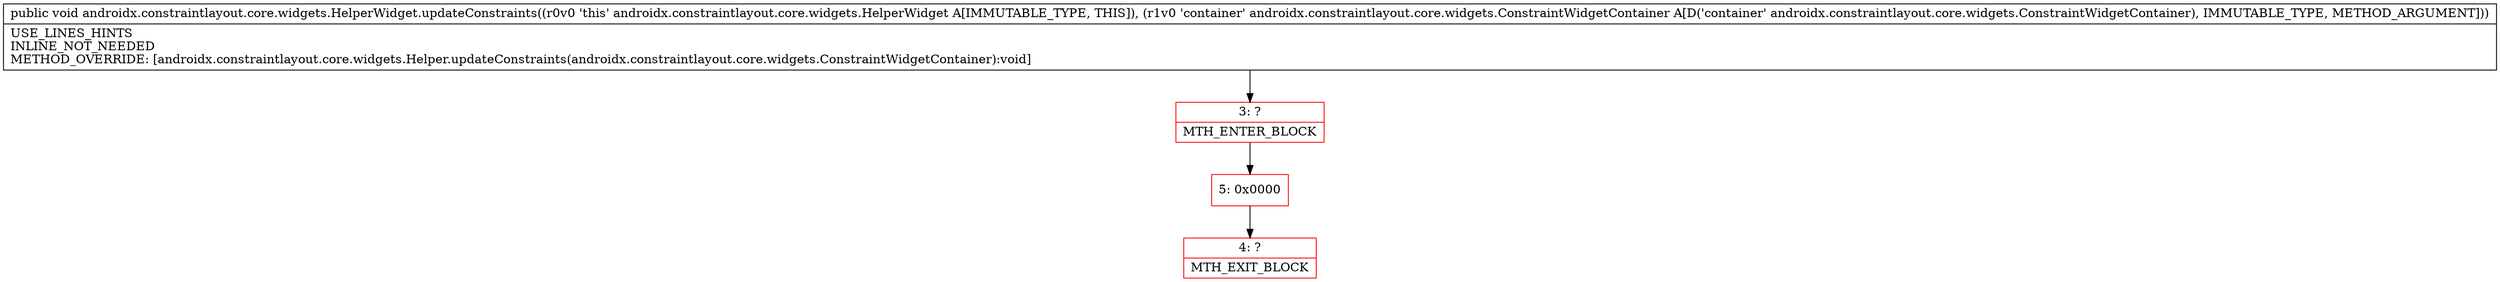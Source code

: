 digraph "CFG forandroidx.constraintlayout.core.widgets.HelperWidget.updateConstraints(Landroidx\/constraintlayout\/core\/widgets\/ConstraintWidgetContainer;)V" {
subgraph cluster_Region_1230595216 {
label = "R(0)";
node [shape=record,color=blue];
}
Node_3 [shape=record,color=red,label="{3\:\ ?|MTH_ENTER_BLOCK\l}"];
Node_5 [shape=record,color=red,label="{5\:\ 0x0000}"];
Node_4 [shape=record,color=red,label="{4\:\ ?|MTH_EXIT_BLOCK\l}"];
MethodNode[shape=record,label="{public void androidx.constraintlayout.core.widgets.HelperWidget.updateConstraints((r0v0 'this' androidx.constraintlayout.core.widgets.HelperWidget A[IMMUTABLE_TYPE, THIS]), (r1v0 'container' androidx.constraintlayout.core.widgets.ConstraintWidgetContainer A[D('container' androidx.constraintlayout.core.widgets.ConstraintWidgetContainer), IMMUTABLE_TYPE, METHOD_ARGUMENT]))  | USE_LINES_HINTS\lINLINE_NOT_NEEDED\lMETHOD_OVERRIDE: [androidx.constraintlayout.core.widgets.Helper.updateConstraints(androidx.constraintlayout.core.widgets.ConstraintWidgetContainer):void]\l}"];
MethodNode -> Node_3;Node_3 -> Node_5;
Node_5 -> Node_4;
}

